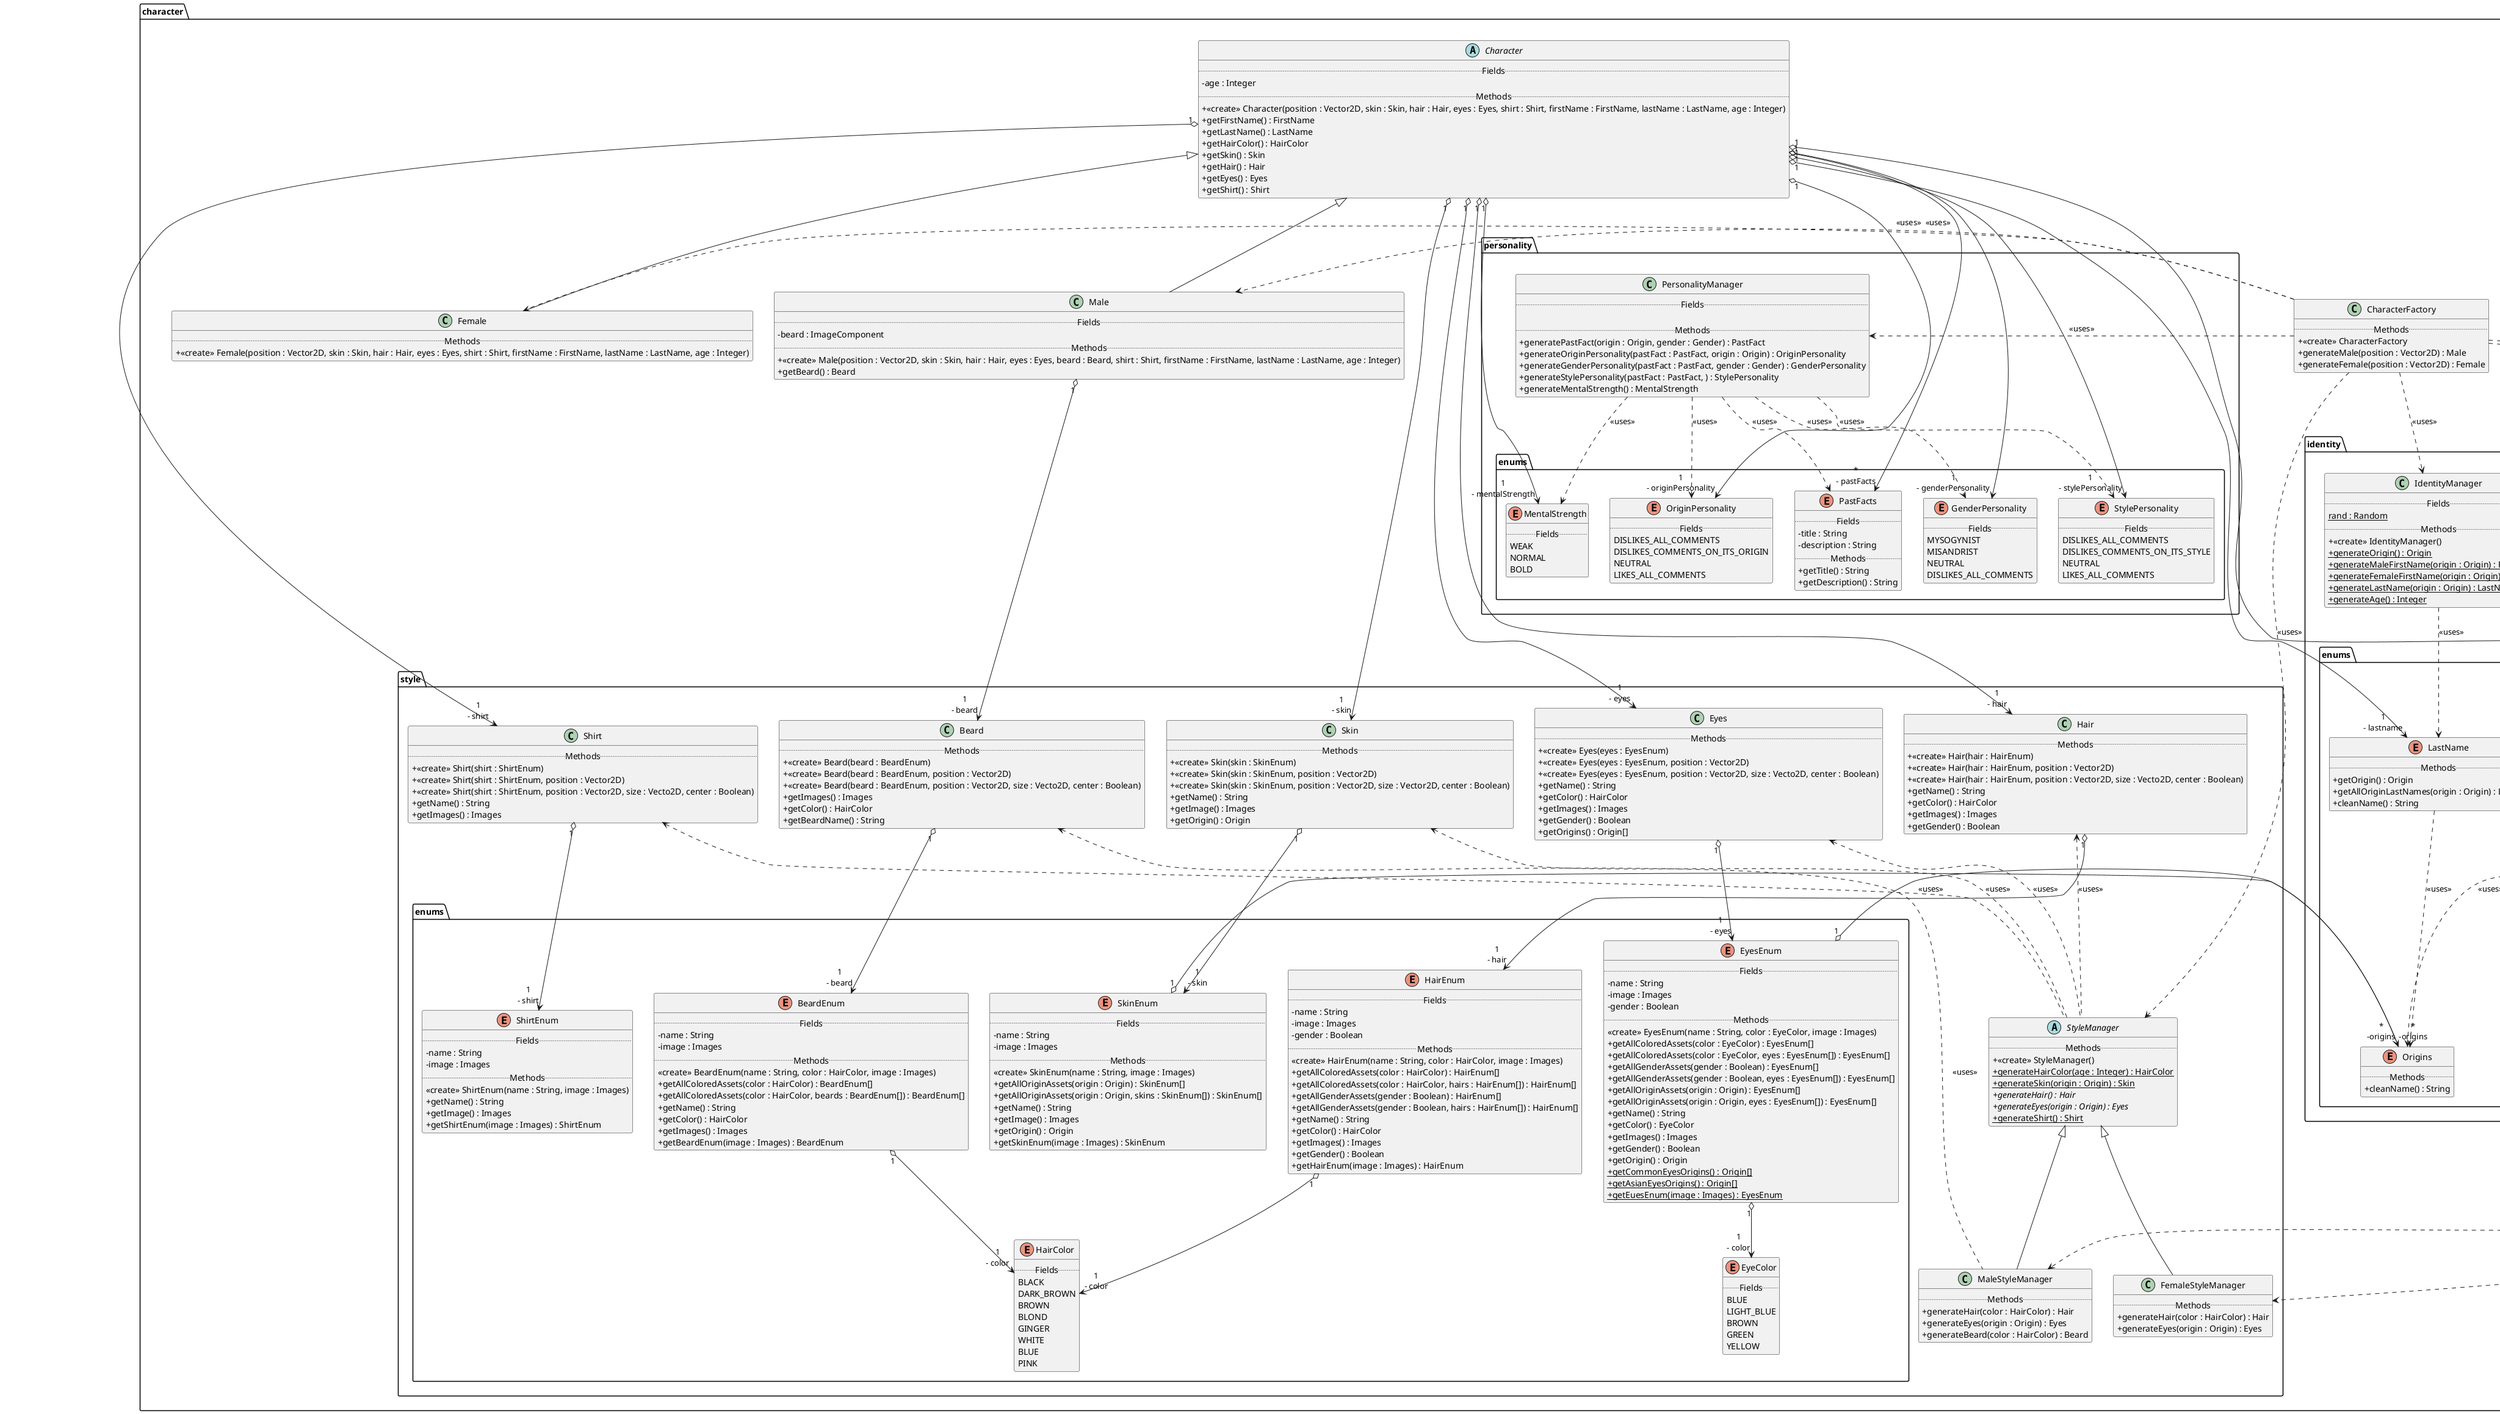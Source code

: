 @startuml
skinparam classAttributeIconSize 0

package character{
    package style{
        package enums{
            enum HairColor{
                ..Fields..
                BLACK
                DARK_BROWN
                BROWN
                BLOND
                GINGER
                WHITE
                BLUE
                PINK
            }
            enum EyeColor{
                ..Fields..
                BLUE
                LIGHT_BLUE
                BROWN
                GREEN
                YELLOW
            }
            enum BeardEnum{
                ..Fields..
                - name : String
                - image : Images
                ..Methods..
                <<create>> BeardEnum(name : String, color : HairColor, image : Images)
                + getAllColoredAssets(color : HairColor) : BeardEnum[]
                + getAllColoredAssets(color : HairColor, beards : BeardEnum[]) : BeardEnum[]
                + getName() : String
                + getColor() : HairColor
                + getImages() : Images
                + getBeardEnum(image : Images) : BeardEnum
            }
            enum EyesEnum{
                ..Fields..
                - name : String
                - image : Images
                - gender : Boolean
                ..Methods..
                <<create>> EyesEnum(name : String, color : EyeColor, image : Images)
                + getAllColoredAssets(color : EyeColor) : EyesEnum[]
                + getAllColoredAssets(color : EyeColor, eyes : EyesEnum[]) : EyesEnum[]
                + getAllGenderAssets(gender : Boolean) : EyesEnum[]
                + getAllGenderAssets(gender : Boolean, eyes : EyesEnum[]) : EyesEnum[]
                + getAllOriginAssets(origin : Origin) : EyesEnum[]
                + getAllOriginAssets(origin : Origin, eyes : EyesEnum[]) : EyesEnum[]
                + getName() : String
                + getColor() : EyeColor
                + getImages() : Images
                + getGender() : Boolean
                + getOrigin() : Origin
                + getCommonEyesOrigins() : Origin[] {static}
                + getAsianEyesOrigins() : Origin[] {static}
                + getEuesEnum(image : Images) : EyesEnum {static}
            }
            enum HairEnum{
                ..Fields..
                - name : String
                - image : Images
                - gender : Boolean
                ..Methods..
                <<create>> HairEnum(name : String, color : HairColor, image : Images)
                + getAllColoredAssets(color : HairColor) : HairEnum[]
                + getAllColoredAssets(color : HairColor, hairs : HairEnum[]) : HairEnum[]
                + getAllGenderAssets(gender : Boolean) : HairEnum[]
                + getAllGenderAssets(gender : Boolean, hairs : HairEnum[]) : HairEnum[]
                + getName() : String
                + getColor() : HairColor
                + getImages() : Images
                + getGender() : Boolean
                + getHairEnum(image : Images) : HairEnum
            }
            enum ShirtEnum{
                ..Fields..
                - name : String
                - image : Images
                ..Methods..
                <<create>> ShirtEnum(name : String, image : Images)
                + getName() : String
                + getImage() : Images
                + getShirtEnum(image : Images) : ShirtEnum
            }
            enum SkinEnum{
                ..Fields..
                - name : String
                - image : Images
                ..Methods..
                <<create>> SkinEnum(name : String, image : Images)
                + getAllOriginAssets(origin : Origin) : SkinEnum[]
                + getAllOriginAssets(origin : Origin, skins : SkinEnum[]) : SkinEnum[]
                + getName() : String
                + getImage() : Images
                + getOrigin() : Origin
                + getSkinEnum(image : Images) : SkinEnum
            }
        }
        class Beard{
            ..Methods..
            + <<create>> Beard(beard : BeardEnum)
            + <<create>> Beard(beard : BeardEnum, position : Vector2D)
            + <<create>> Beard(beard : BeardEnum, position : Vector2D, size : Vecto2D, center : Boolean)
            + getImages() : Images
            + getColor() : HairColor
            + getBeardName() : String
        }
        class Eyes{
            ..Methods..
            + <<create>> Eyes(eyes : EyesEnum)
            + <<create>> Eyes(eyes : EyesEnum, position : Vector2D)
            + <<create>> Eyes(eyes : EyesEnum, position : Vector2D, size : Vecto2D, center : Boolean)
            + getName() : String
            + getColor() : HairColor
            + getImages() : Images
            + getGender() : Boolean
            + getOrigins() : Origin[]
        }
        class Hair{
            ..Methods..
            + <<create>> Hair(hair : HairEnum)
            + <<create>> Hair(hair : HairEnum, position : Vector2D)
            + <<create>> Hair(hair : HairEnum, position : Vector2D, size : Vecto2D, center : Boolean)
            + getName() : String
            + getColor() : HairColor
            + getImages() : Images
            + getGender() : Boolean
        }
        class Shirt{
            ..Methods..
            + <<create>> Shirt(shirt : ShirtEnum)
            + <<create>> Shirt(shirt : ShirtEnum, position : Vector2D)
            + <<create>> Shirt(shirt : ShirtEnum, position : Vector2D, size : Vecto2D, center : Boolean)
            + getName() : String
            + getImages() : Images
        }
        class Skin{
            ..Methods..
            + <<create>> Skin(skin : SkinEnum)
            + <<create>> Skin(skin : SkinEnum, position : Vector2D)
            + <<create>> Skin(skin : SkinEnum, position : Vector2D, size : Vector2D, center : Boolean)
            + getName() : String
            + getImage() : Images
            + getOrigin() : Origin
        }
        abstract class StyleManager{
            ..Methods..
            + <<create>> StyleManager()
            + generateHairColor(age : Integer) : HairColor {static}
            + generateSkin(origin : Origin) : Skin {static}
            + generateHair() : Hair {abstract}
            + generateEyes(origin : Origin) : Eyes {abstract}
            + generateShirt() : Shirt {static}
        }
        class FemaleStyleManager extends StyleManager{
            ..Methods..
            + generateHair(color : HairColor) : Hair
            + generateEyes(origin : Origin) : Eyes
        }
        class MaleStyleManager extends StyleManager{
            ..Methods..
            + generateHair(color : HairColor) : Hair
            + generateEyes(origin : Origin) : Eyes
            + generateBeard(color : HairColor) : Beard
        }
    }

    package identity{
        package enums{
            enum FirstName{
                ..Fields..
                - firstName : String
                - gender : Boolean
                ..Methods..
                <<create>> FirstName(firstname : String, gender : Boolean, origin : Origin)
                + getFirstName() : String
                + getGender() : Boolean
                + getOrigin() : Origin
                + getAllOriginFirstNames(origin : Origin) : FirstName[]
                + getAllMaleFirstNames() : FirstName[]
                + getAllMaleFirstNames(firstNames : FirstName[]) : FirstName[]
                + getAllFemaleFirstNames() : FirstName[]
                + getAllFemaleFirstNames(firstNames : FirstName[]) : FirstName[]
            }
            enum LastName{
                ..Methods..
                + getOrigin() : Origin
                + getAllOriginLastNames(origin : Origin) : LastName[]
                + cleanName() : String
            }
            enum Origins{
                ..Methods..
                + cleanName() : String
            }
        }
        class IdentityManager{
            ..Fields..
            rand : Random {static}
            ..Methods..
            + <<create>> IdentityManager()
            + generateOrigin() : Origin {static}
            + generateMaleFirstName(origin : Origin) : FirstName {static}
            + generateFemaleFirstName(origin : Origin) : FirstName {static}
            + generateLastName(origin : Origin) : LastName {static}
            + generateAge() : Integer {static}
        }
    }

    package personality{
        package enums{
            enum PastFacts{
                ..Fields..
                - title : String
                - description : String
                ..Methods..
                + getTitle() : String
                + getDescription() : String
            }
            enum OriginPersonality{
                ..Fields..
                DISLIKES_ALL_COMMENTS
                DISLIKES_COMMENTS_ON_ITS_ORIGIN
                NEUTRAL
                LIKES_ALL_COMMENTS
            }
            enum GenderPersonality{
                ..Fields..
                MYSOGYNIST
                MISANDRIST
                NEUTRAL
                DISLIKES_ALL_COMMENTS
            }
            enum StylePersonality{
                ..Fields..
                DISLIKES_ALL_COMMENTS
                DISLIKES_COMMENTS_ON_ITS_STYLE
                NEUTRAL
                LIKES_ALL_COMMENTS
            }
            enum MentalStrength{
                ..Fields..
                WEAK
                NORMAL
                BOLD
            }
        }
        class PersonalityManager{
            ..Fields..

            ..Methods..
            + generatePastFact(origin : Origin, gender : Gender) : PastFact
            + generateOriginPersonality(pastFact : PastFact, origin : Origin) : OriginPersonality
            + generateGenderPersonality(pastFact : PastFact, gender : Gender) : GenderPersonality
            + generateStylePersonality(pastFact : PastFact, ) : StylePersonality
            + generateMentalStrength() : MentalStrength
        }
    }

    class CharacterFactory{
        ..Methods..
        + <<create>> CharacterFactory
        + generateMale(position : Vector2D) : Male
        + generateFemale(position : Vector2D) : Female
    }
    abstract class Character{
        ..Fields..
        - age : Integer
        ..Methods..
        + <<create>> Character(position : Vector2D, skin : Skin, hair : Hair, eyes : Eyes, shirt : Shirt, firstName : FirstName, lastName : LastName, age : Integer)
        + getFirstName() : FirstName
        + getLastName() : LastName
        + getHairColor() : HairColor
        + getSkin() : Skin
        + getHair() : Hair
        + getEyes() : Eyes
        + getShirt() : Shirt
    }
    class Male extends Character{
        ..Fields..
        - beard : ImageComponent
        ..Methods..
        + <<create>> Male(position : Vector2D, skin : Skin, hair : Hair, eyes : Eyes, beard : Beard, shirt : Shirt, firstName : FirstName, lastName : LastName, age : Integer)
        + getBeard() : Beard
    }
    class Female extends Character{
        ..Methods..
        + <<create>> Female(position : Vector2D, skin : Skin, hair : Hair, eyes : Eyes, shirt : Shirt, firstName : FirstName, lastName : LastName, age : Integer)
    }
}

character.CharacterFactory .> character.Male : <<uses>>
character.CharacterFactory .> character.Female : <<uses>>
character.CharacterFactory ..> character.style.MaleStyleManager : <<uses>>
character.CharacterFactory ..> character.style.FemaleStyleManager : <<uses>>

character.style.Skin <.. character.style.StyleManager : <<uses>>
character.style.Eyes <.. character.style.StyleManager : <<uses>>
character.style.Hair <.. character.style.StyleManager : <<uses>>
character.style.Shirt <.. character.style.StyleManager : <<uses>>
character.style.Beard <.. character.style.MaleStyleManager : <<uses>>

character.style.enums.HairEnum "1" o--> "1\n- color" character.style.enums.HairColor
character.style.enums.BeardEnum "1" o--> "1\n- color" character.style.enums.HairColor
character.style.enums.EyesEnum "1" o--> "1\n- color" character.style.enums.EyeColor
character.style.enums.EyesEnum "1" o-> "*\n-origins" character.identity.enums.Origins
character.style.enums.SkinEnum "1" o-> "*\n-origins" character.identity.enums.Origins

character.style.Skin "1" o--> "1\n- skin" character.style.enums.SkinEnum
character.style.Eyes "1" o--> "1\n- eyes" character.style.enums.EyesEnum
character.style.Hair "1" o--> "1\n- hair" character.style.enums.HairEnum
character.style.Shirt "1" o--> "1\n- shirt" character.style.enums.ShirtEnum
character.style.Beard "1" o--> "1\n- beard" character.style.enums.BeardEnum

character.identity.IdentityManager ..> character.identity.enums.FirstName : <<uses>>
character.identity.IdentityManager ..> character.identity.enums.LastName : <<uses>>
character.identity.enums.LastName ..> character.identity.enums.Origins : <<uses>>
character.identity.enums.FirstName ..> character.identity.enums.Origins : <<uses>>

character.Character "1" o---> "1\n- hair" character.style.Hair
character.Character "1" o---> "1\n- eyes" character.style.Eyes
character.Character "1" o---> "1\n- skin" character.style.Skin
character.Character "1" o---> "1\n- shirt" character.style.Shirt
character.Male "1" o---> "1\n- beard" character.style.Beard
character.Character "1" o---> "1\n- firstname" character.identity.enums.FirstName
character.Character "1" o---> "1\n- lastname" character.identity.enums.LastName

character.Character "1" o--> "1\n- originPersonality" character.personality.enums.OriginPersonality
character.Character "1" o--> "1\n- genderPersonality" character.personality.enums.GenderPersonality
character.Character "1" o--> "1\n- stylePersonality" character.personality.enums.StylePersonality
character.Character "1" o--> "1\n- mentalStrength" character.personality.enums.MentalStrength
character.Character "1" o--> "*\n- pastFacts" character.personality.enums.PastFacts

character.CharacterFactory ..> character.identity.IdentityManager : <<uses>>
character.CharacterFactory ...> character.style.StyleManager : <<uses>>
character.CharacterFactory .> character.personality.PersonalityManager : <<uses>>

character.personality.PersonalityManager ..> character.personality.enums.PastFacts : <<uses>>
character.personality.PersonalityManager ..> character.personality.enums.OriginPersonality : <<uses>>
character.personality.PersonalityManager ..> character.personality.enums.GenderPersonality : <<uses>>
character.personality.PersonalityManager ..> character.personality.enums.StylePersonality : <<uses>>
character.personality.PersonalityManager ..> character.personality.enums.MentalStrength : <<uses>>

@enduml